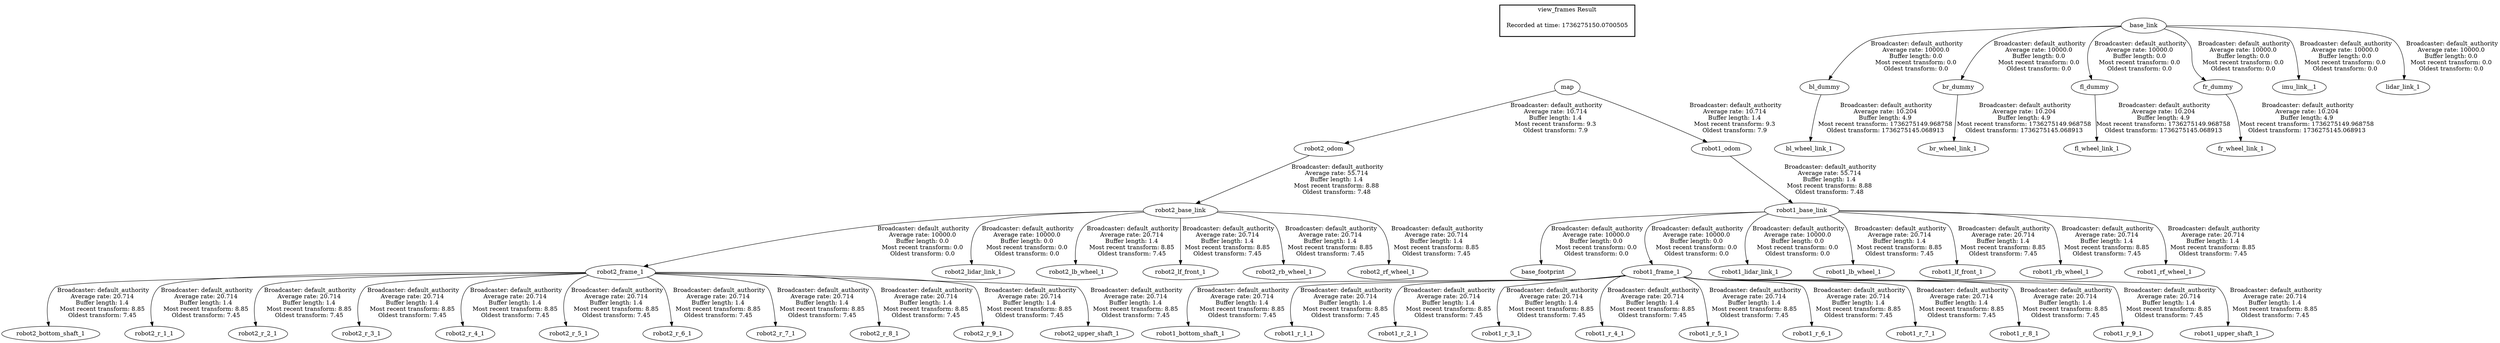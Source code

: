 digraph G {
"map" -> "robot2_odom"[label=" Broadcaster: default_authority\nAverage rate: 10.714\nBuffer length: 1.4\nMost recent transform: 9.3\nOldest transform: 7.9\n"];
"base_link" -> "bl_dummy"[label=" Broadcaster: default_authority\nAverage rate: 10000.0\nBuffer length: 0.0\nMost recent transform: 0.0\nOldest transform: 0.0\n"];
"base_link" -> "br_dummy"[label=" Broadcaster: default_authority\nAverage rate: 10000.0\nBuffer length: 0.0\nMost recent transform: 0.0\nOldest transform: 0.0\n"];
"base_link" -> "fl_dummy"[label=" Broadcaster: default_authority\nAverage rate: 10000.0\nBuffer length: 0.0\nMost recent transform: 0.0\nOldest transform: 0.0\n"];
"base_link" -> "fr_dummy"[label=" Broadcaster: default_authority\nAverage rate: 10000.0\nBuffer length: 0.0\nMost recent transform: 0.0\nOldest transform: 0.0\n"];
"base_link" -> "imu_link__1"[label=" Broadcaster: default_authority\nAverage rate: 10000.0\nBuffer length: 0.0\nMost recent transform: 0.0\nOldest transform: 0.0\n"];
"base_link" -> "lidar_link_1"[label=" Broadcaster: default_authority\nAverage rate: 10000.0\nBuffer length: 0.0\nMost recent transform: 0.0\nOldest transform: 0.0\n"];
"map" -> "robot1_odom"[label=" Broadcaster: default_authority\nAverage rate: 10.714\nBuffer length: 1.4\nMost recent transform: 9.3\nOldest transform: 7.9\n"];
"robot1_base_link" -> "base_footprint"[label=" Broadcaster: default_authority\nAverage rate: 10000.0\nBuffer length: 0.0\nMost recent transform: 0.0\nOldest transform: 0.0\n"];
"robot2_odom" -> "robot2_base_link"[label=" Broadcaster: default_authority\nAverage rate: 55.714\nBuffer length: 1.4\nMost recent transform: 8.88\nOldest transform: 7.48\n"];
"robot2_base_link" -> "robot2_frame_1"[label=" Broadcaster: default_authority\nAverage rate: 10000.0\nBuffer length: 0.0\nMost recent transform: 0.0\nOldest transform: 0.0\n"];
"robot2_base_link" -> "robot2_lidar_link_1"[label=" Broadcaster: default_authority\nAverage rate: 10000.0\nBuffer length: 0.0\nMost recent transform: 0.0\nOldest transform: 0.0\n"];
"robot2_frame_1" -> "robot2_bottom_shaft_1"[label=" Broadcaster: default_authority\nAverage rate: 20.714\nBuffer length: 1.4\nMost recent transform: 8.85\nOldest transform: 7.45\n"];
"robot2_base_link" -> "robot2_lb_wheel_1"[label=" Broadcaster: default_authority\nAverage rate: 20.714\nBuffer length: 1.4\nMost recent transform: 8.85\nOldest transform: 7.45\n"];
"robot2_base_link" -> "robot2_lf_front_1"[label=" Broadcaster: default_authority\nAverage rate: 20.714\nBuffer length: 1.4\nMost recent transform: 8.85\nOldest transform: 7.45\n"];
"robot2_frame_1" -> "robot2_r_1_1"[label=" Broadcaster: default_authority\nAverage rate: 20.714\nBuffer length: 1.4\nMost recent transform: 8.85\nOldest transform: 7.45\n"];
"robot2_frame_1" -> "robot2_r_2_1"[label=" Broadcaster: default_authority\nAverage rate: 20.714\nBuffer length: 1.4\nMost recent transform: 8.85\nOldest transform: 7.45\n"];
"robot2_frame_1" -> "robot2_r_3_1"[label=" Broadcaster: default_authority\nAverage rate: 20.714\nBuffer length: 1.4\nMost recent transform: 8.85\nOldest transform: 7.45\n"];
"robot2_frame_1" -> "robot2_r_4_1"[label=" Broadcaster: default_authority\nAverage rate: 20.714\nBuffer length: 1.4\nMost recent transform: 8.85\nOldest transform: 7.45\n"];
"robot2_frame_1" -> "robot2_r_5_1"[label=" Broadcaster: default_authority\nAverage rate: 20.714\nBuffer length: 1.4\nMost recent transform: 8.85\nOldest transform: 7.45\n"];
"robot2_frame_1" -> "robot2_r_6_1"[label=" Broadcaster: default_authority\nAverage rate: 20.714\nBuffer length: 1.4\nMost recent transform: 8.85\nOldest transform: 7.45\n"];
"robot2_frame_1" -> "robot2_r_7_1"[label=" Broadcaster: default_authority\nAverage rate: 20.714\nBuffer length: 1.4\nMost recent transform: 8.85\nOldest transform: 7.45\n"];
"robot2_frame_1" -> "robot2_r_8_1"[label=" Broadcaster: default_authority\nAverage rate: 20.714\nBuffer length: 1.4\nMost recent transform: 8.85\nOldest transform: 7.45\n"];
"robot2_frame_1" -> "robot2_r_9_1"[label=" Broadcaster: default_authority\nAverage rate: 20.714\nBuffer length: 1.4\nMost recent transform: 8.85\nOldest transform: 7.45\n"];
"robot2_base_link" -> "robot2_rb_wheel_1"[label=" Broadcaster: default_authority\nAverage rate: 20.714\nBuffer length: 1.4\nMost recent transform: 8.85\nOldest transform: 7.45\n"];
"robot2_base_link" -> "robot2_rf_wheel_1"[label=" Broadcaster: default_authority\nAverage rate: 20.714\nBuffer length: 1.4\nMost recent transform: 8.85\nOldest transform: 7.45\n"];
"robot2_frame_1" -> "robot2_upper_shaft_1"[label=" Broadcaster: default_authority\nAverage rate: 20.714\nBuffer length: 1.4\nMost recent transform: 8.85\nOldest transform: 7.45\n"];
"bl_dummy" -> "bl_wheel_link_1"[label=" Broadcaster: default_authority\nAverage rate: 10.204\nBuffer length: 4.9\nMost recent transform: 1736275149.968758\nOldest transform: 1736275145.068913\n"];
"br_dummy" -> "br_wheel_link_1"[label=" Broadcaster: default_authority\nAverage rate: 10.204\nBuffer length: 4.9\nMost recent transform: 1736275149.968758\nOldest transform: 1736275145.068913\n"];
"fl_dummy" -> "fl_wheel_link_1"[label=" Broadcaster: default_authority\nAverage rate: 10.204\nBuffer length: 4.9\nMost recent transform: 1736275149.968758\nOldest transform: 1736275145.068913\n"];
"fr_dummy" -> "fr_wheel_link_1"[label=" Broadcaster: default_authority\nAverage rate: 10.204\nBuffer length: 4.9\nMost recent transform: 1736275149.968758\nOldest transform: 1736275145.068913\n"];
"robot1_odom" -> "robot1_base_link"[label=" Broadcaster: default_authority\nAverage rate: 55.714\nBuffer length: 1.4\nMost recent transform: 8.88\nOldest transform: 7.48\n"];
"robot1_base_link" -> "robot1_frame_1"[label=" Broadcaster: default_authority\nAverage rate: 10000.0\nBuffer length: 0.0\nMost recent transform: 0.0\nOldest transform: 0.0\n"];
"robot1_base_link" -> "robot1_lidar_link_1"[label=" Broadcaster: default_authority\nAverage rate: 10000.0\nBuffer length: 0.0\nMost recent transform: 0.0\nOldest transform: 0.0\n"];
"robot1_frame_1" -> "robot1_bottom_shaft_1"[label=" Broadcaster: default_authority\nAverage rate: 20.714\nBuffer length: 1.4\nMost recent transform: 8.85\nOldest transform: 7.45\n"];
"robot1_base_link" -> "robot1_lb_wheel_1"[label=" Broadcaster: default_authority\nAverage rate: 20.714\nBuffer length: 1.4\nMost recent transform: 8.85\nOldest transform: 7.45\n"];
"robot1_base_link" -> "robot1_lf_front_1"[label=" Broadcaster: default_authority\nAverage rate: 20.714\nBuffer length: 1.4\nMost recent transform: 8.85\nOldest transform: 7.45\n"];
"robot1_frame_1" -> "robot1_r_1_1"[label=" Broadcaster: default_authority\nAverage rate: 20.714\nBuffer length: 1.4\nMost recent transform: 8.85\nOldest transform: 7.45\n"];
"robot1_frame_1" -> "robot1_r_2_1"[label=" Broadcaster: default_authority\nAverage rate: 20.714\nBuffer length: 1.4\nMost recent transform: 8.85\nOldest transform: 7.45\n"];
"robot1_frame_1" -> "robot1_r_3_1"[label=" Broadcaster: default_authority\nAverage rate: 20.714\nBuffer length: 1.4\nMost recent transform: 8.85\nOldest transform: 7.45\n"];
"robot1_frame_1" -> "robot1_r_4_1"[label=" Broadcaster: default_authority\nAverage rate: 20.714\nBuffer length: 1.4\nMost recent transform: 8.85\nOldest transform: 7.45\n"];
"robot1_frame_1" -> "robot1_r_5_1"[label=" Broadcaster: default_authority\nAverage rate: 20.714\nBuffer length: 1.4\nMost recent transform: 8.85\nOldest transform: 7.45\n"];
"robot1_frame_1" -> "robot1_r_6_1"[label=" Broadcaster: default_authority\nAverage rate: 20.714\nBuffer length: 1.4\nMost recent transform: 8.85\nOldest transform: 7.45\n"];
"robot1_frame_1" -> "robot1_r_7_1"[label=" Broadcaster: default_authority\nAverage rate: 20.714\nBuffer length: 1.4\nMost recent transform: 8.85\nOldest transform: 7.45\n"];
"robot1_frame_1" -> "robot1_r_8_1"[label=" Broadcaster: default_authority\nAverage rate: 20.714\nBuffer length: 1.4\nMost recent transform: 8.85\nOldest transform: 7.45\n"];
"robot1_frame_1" -> "robot1_r_9_1"[label=" Broadcaster: default_authority\nAverage rate: 20.714\nBuffer length: 1.4\nMost recent transform: 8.85\nOldest transform: 7.45\n"];
"robot1_base_link" -> "robot1_rb_wheel_1"[label=" Broadcaster: default_authority\nAverage rate: 20.714\nBuffer length: 1.4\nMost recent transform: 8.85\nOldest transform: 7.45\n"];
"robot1_base_link" -> "robot1_rf_wheel_1"[label=" Broadcaster: default_authority\nAverage rate: 20.714\nBuffer length: 1.4\nMost recent transform: 8.85\nOldest transform: 7.45\n"];
"robot1_frame_1" -> "robot1_upper_shaft_1"[label=" Broadcaster: default_authority\nAverage rate: 20.714\nBuffer length: 1.4\nMost recent transform: 8.85\nOldest transform: 7.45\n"];
edge [style=invis];
 subgraph cluster_legend { style=bold; color=black; label ="view_frames Result";
"Recorded at time: 1736275150.0700505"[ shape=plaintext ] ;
}->"map";
}